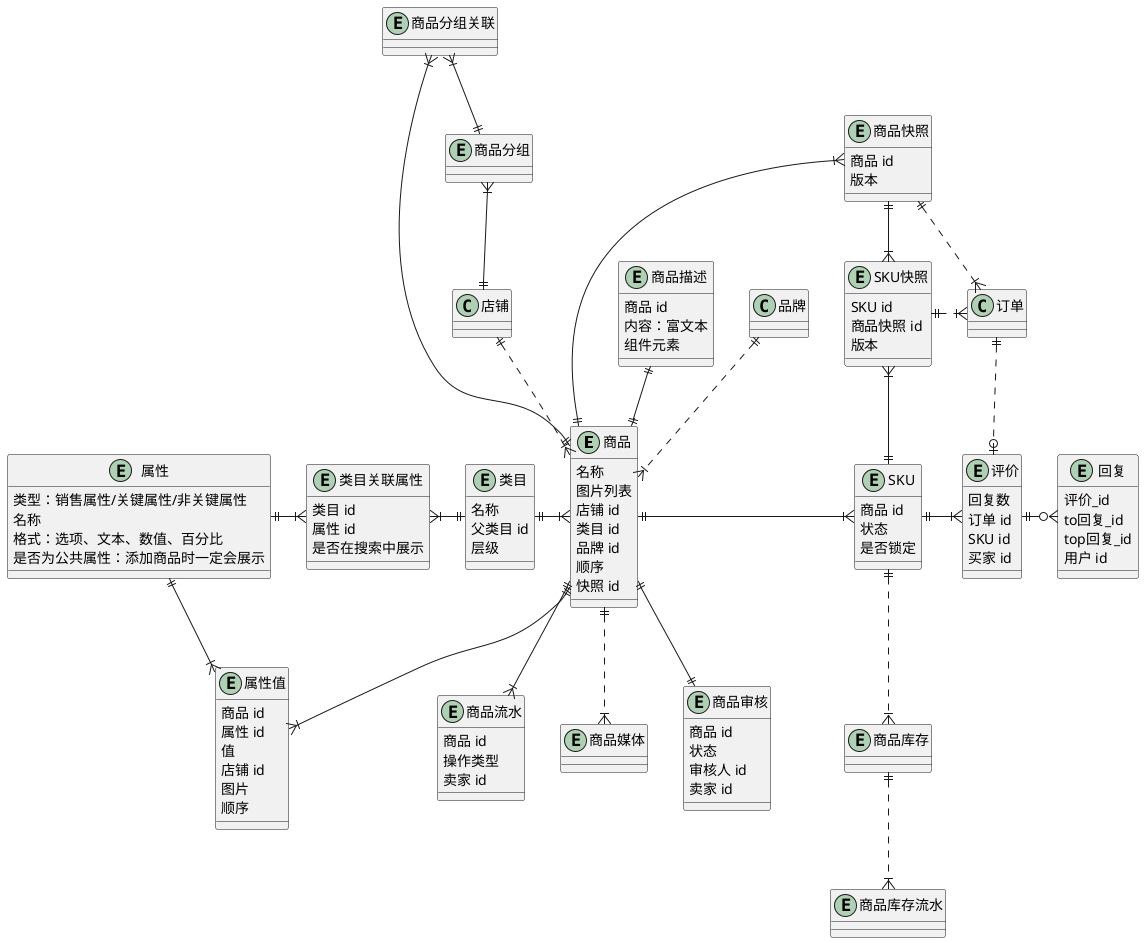 @startuml 商品UML

' ==================== 商品 ====================
entity 商品 {
    名称
    图片列表
    店铺 id
    类目 id
    品牌 id
    顺序
    快照 id
}
entity SKU {
    商品 id
    状态
    是否锁定
}
entity 类目 {
    名称
    父类目 id
    层级
}
entity 商品审核 {
    商品 id
    状态
    审核人 id
    卖家 id
}
entity 商品流水 {
    商品 id
    操作类型
    卖家 id
}
entity 商品描述 {
    商品 id
    ' 字数要大于5个字符，小于25000个字符 ，受违禁词控制
    内容：富文本
    组件元素
}
entity 商品媒体 {
    ' 暂不做
}
entity 商品库存 {
    ' 暂不做
}
entity 商品库存流水 {
    ' 暂不做
}
entity 商品分组 {

}
entity 商品分组关联 {

}
entity 商品快照 {
    商品 id
    版本
}
entity SKU快照 {
    SKU id
    商品快照 id
    版本
}

' entity 后台类目 {
' 
' }

店铺 ||..|{ 商品
商品 }|.u.|| 品牌
类目 ||-|{ 商品
商品 ||-|{ SKU
商品 ||--|| 商品审核
商品 ||--|{ 商品流水
商品 ||-u-|| 商品描述
商品 ||..|{ 商品媒体
SKU ||..|{ 商品库存
商品库存 ||..|{ 商品库存流水
' 分组
店铺 ||-u-|{ 商品分组
商品分组关联 }|--|| 商品分组
商品 ||-u-|{ 商品分组关联
' 快照
SKU ||-u-|{ SKU快照
SKU快照 ||.|{ 订单
商品快照 ||--|{ SKU快照
商品 ||-u-|{ 商品快照
商品快照 ||.|{ 订单

' ==================== 属性 ====================
entity 属性 {
    ' 类目不同，属性不同
    类型：销售属性/关键属性/非关键属性
    名称
    格式：选项、文本、数值、百分比
    是否为公共属性：添加商品时一定会展示
}
entity 类目关联属性 {
    类目 id
    属性 id
    是否在搜索中展示
}
entity 属性值 {
    商品 id
    属性 id
    值
    店铺 id
    图片
    顺序
}

属性 ||-|{ 类目关联属性
类目关联属性 }|-|| 类目
属性 ||--|{ 属性值
商品 ||--|{ 属性值


' ==================== 评价 ====================
entity 评价 {
    回复数
    订单 id
    SKU id
    买家 id
}
entity 回复 {
    评价_id
    to回复_id
    top回复_id
    用户 id
}


SKU ||-|{ 评价
评价 |o.u.|| 订单
评价 ||-o{ 回复

@enduml